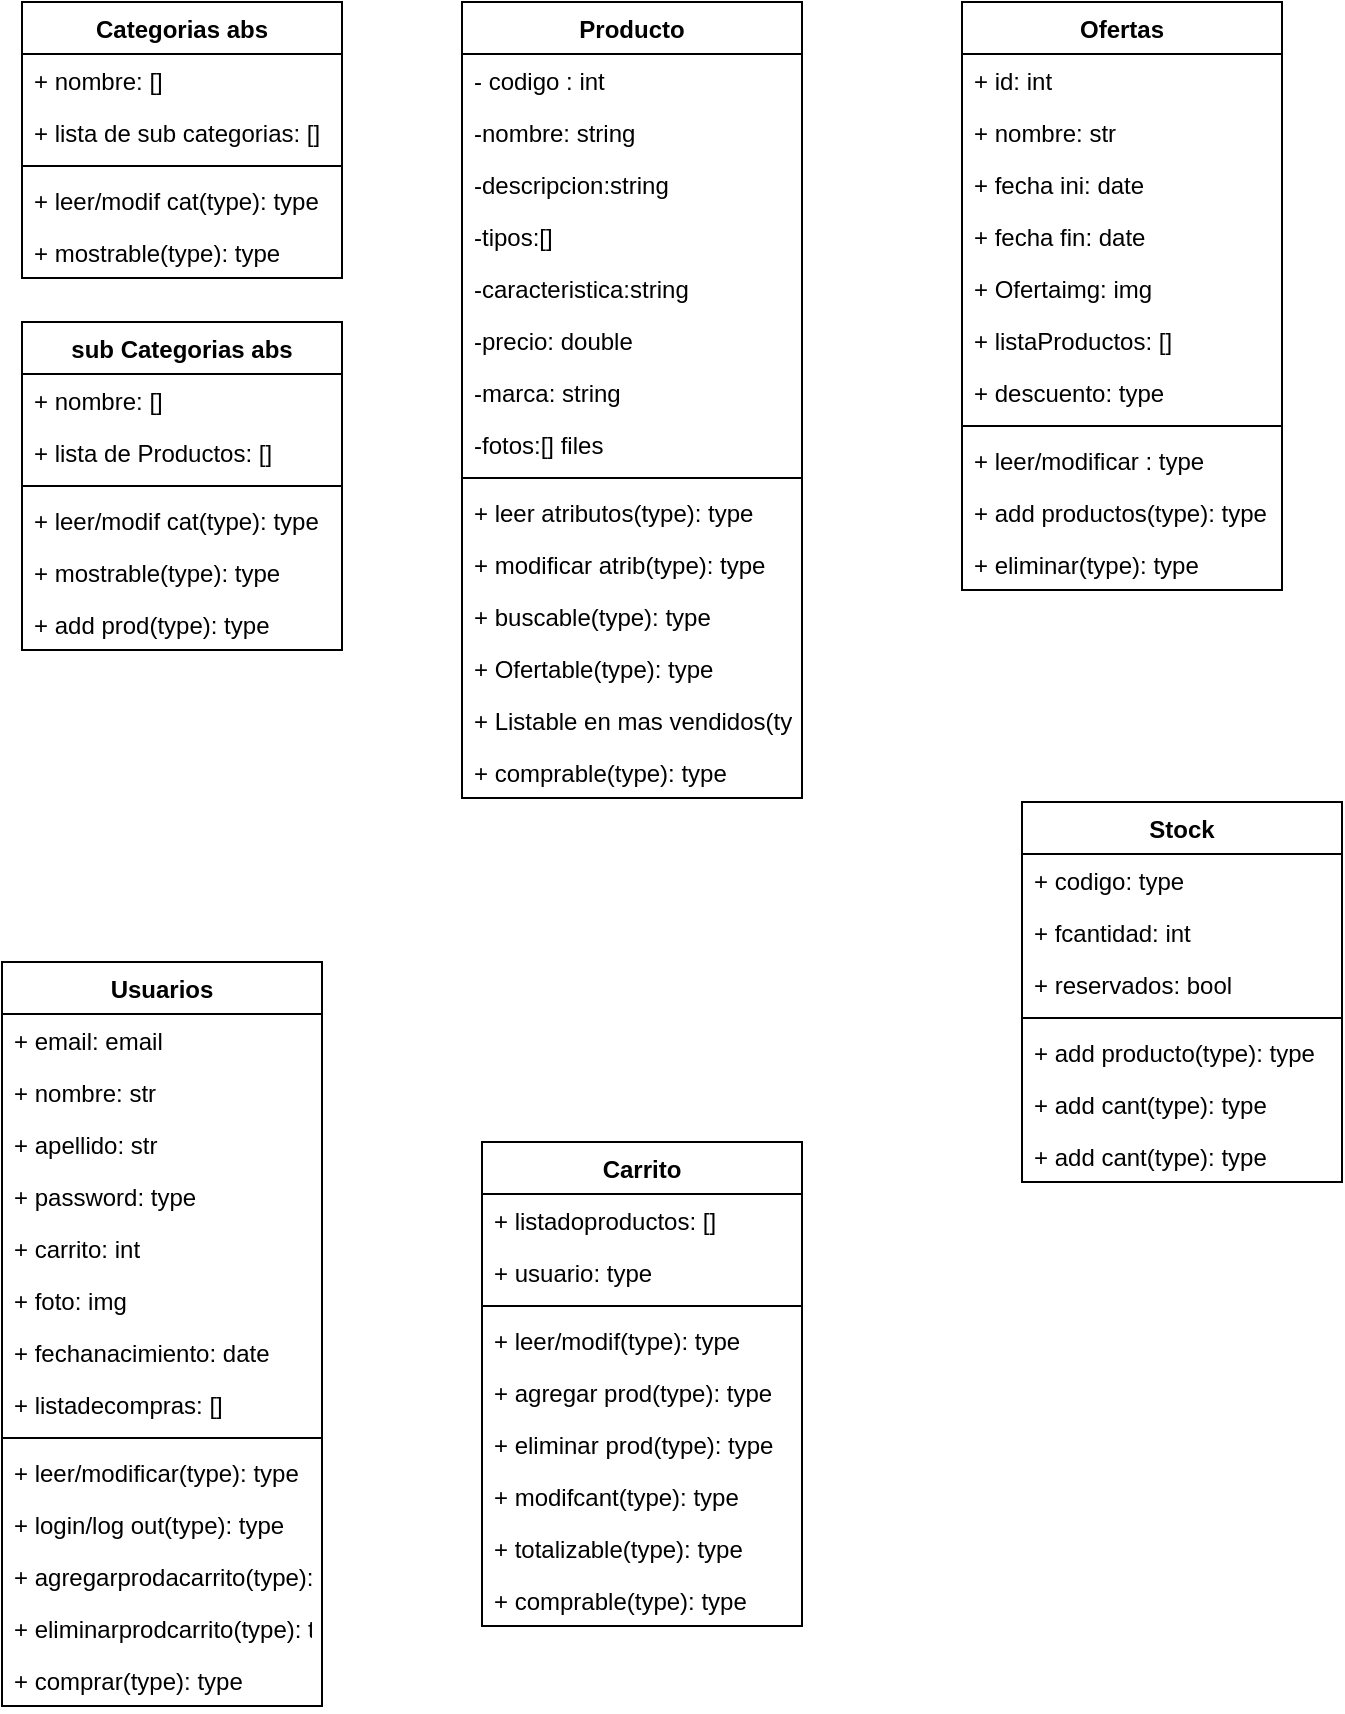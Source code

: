 <mxfile version="12.2.3" type="device" pages="1"><diagram id="dtzy3w71WSQy0qnYDTJy" name="Page-1"><mxGraphModel dx="853" dy="472" grid="1" gridSize="10" guides="1" tooltips="1" connect="1" arrows="1" fold="1" page="1" pageScale="1" pageWidth="827" pageHeight="1169" math="0" shadow="0"><root><mxCell id="0"/><mxCell id="1" parent="0"/><mxCell id="f2oqgmSejo91vDhCPRmx-1" value="Producto" style="swimlane;fontStyle=1;align=center;verticalAlign=top;childLayout=stackLayout;horizontal=1;startSize=26;horizontalStack=0;resizeParent=1;resizeParentMax=0;resizeLast=0;collapsible=1;marginBottom=0;" vertex="1" parent="1"><mxGeometry x="290" y="110" width="170" height="398" as="geometry"><mxRectangle x="290" y="110" width="80" height="26" as="alternateBounds"/></mxGeometry></mxCell><mxCell id="f2oqgmSejo91vDhCPRmx-2" value="- codigo : int" style="text;strokeColor=none;fillColor=none;align=left;verticalAlign=top;spacingLeft=4;spacingRight=4;overflow=hidden;rotatable=0;points=[[0,0.5],[1,0.5]];portConstraint=eastwest;" vertex="1" parent="f2oqgmSejo91vDhCPRmx-1"><mxGeometry y="26" width="170" height="26" as="geometry"/></mxCell><mxCell id="f2oqgmSejo91vDhCPRmx-6" value="-nombre: string" style="text;strokeColor=none;fillColor=none;align=left;verticalAlign=top;spacingLeft=4;spacingRight=4;overflow=hidden;rotatable=0;points=[[0,0.5],[1,0.5]];portConstraint=eastwest;" vertex="1" parent="f2oqgmSejo91vDhCPRmx-1"><mxGeometry y="52" width="170" height="26" as="geometry"/></mxCell><mxCell id="f2oqgmSejo91vDhCPRmx-8" value="-descripcion:string" style="text;strokeColor=none;fillColor=none;align=left;verticalAlign=top;spacingLeft=4;spacingRight=4;overflow=hidden;rotatable=0;points=[[0,0.5],[1,0.5]];portConstraint=eastwest;" vertex="1" parent="f2oqgmSejo91vDhCPRmx-1"><mxGeometry y="78" width="170" height="26" as="geometry"/></mxCell><mxCell id="f2oqgmSejo91vDhCPRmx-12" value="-tipos:[]" style="text;strokeColor=none;fillColor=none;align=left;verticalAlign=top;spacingLeft=4;spacingRight=4;overflow=hidden;rotatable=0;points=[[0,0.5],[1,0.5]];portConstraint=eastwest;" vertex="1" parent="f2oqgmSejo91vDhCPRmx-1"><mxGeometry y="104" width="170" height="26" as="geometry"/></mxCell><mxCell id="f2oqgmSejo91vDhCPRmx-7" value="-caracteristica:string" style="text;strokeColor=none;fillColor=none;align=left;verticalAlign=top;spacingLeft=4;spacingRight=4;overflow=hidden;rotatable=0;points=[[0,0.5],[1,0.5]];portConstraint=eastwest;" vertex="1" parent="f2oqgmSejo91vDhCPRmx-1"><mxGeometry y="130" width="170" height="26" as="geometry"/></mxCell><mxCell id="f2oqgmSejo91vDhCPRmx-9" value="-precio: double" style="text;strokeColor=none;fillColor=none;align=left;verticalAlign=top;spacingLeft=4;spacingRight=4;overflow=hidden;rotatable=0;points=[[0,0.5],[1,0.5]];portConstraint=eastwest;" vertex="1" parent="f2oqgmSejo91vDhCPRmx-1"><mxGeometry y="156" width="170" height="26" as="geometry"/></mxCell><mxCell id="f2oqgmSejo91vDhCPRmx-10" value="-marca: string" style="text;strokeColor=none;fillColor=none;align=left;verticalAlign=top;spacingLeft=4;spacingRight=4;overflow=hidden;rotatable=0;points=[[0,0.5],[1,0.5]];portConstraint=eastwest;" vertex="1" parent="f2oqgmSejo91vDhCPRmx-1"><mxGeometry y="182" width="170" height="26" as="geometry"/></mxCell><mxCell id="f2oqgmSejo91vDhCPRmx-11" value="-fotos:[] files" style="text;strokeColor=none;fillColor=none;align=left;verticalAlign=top;spacingLeft=4;spacingRight=4;overflow=hidden;rotatable=0;points=[[0,0.5],[1,0.5]];portConstraint=eastwest;" vertex="1" parent="f2oqgmSejo91vDhCPRmx-1"><mxGeometry y="208" width="170" height="26" as="geometry"/></mxCell><mxCell id="f2oqgmSejo91vDhCPRmx-3" value="" style="line;strokeWidth=1;fillColor=none;align=left;verticalAlign=middle;spacingTop=-1;spacingLeft=3;spacingRight=3;rotatable=0;labelPosition=right;points=[];portConstraint=eastwest;" vertex="1" parent="f2oqgmSejo91vDhCPRmx-1"><mxGeometry y="234" width="170" height="8" as="geometry"/></mxCell><mxCell id="f2oqgmSejo91vDhCPRmx-4" value="+ leer atributos(type): type" style="text;strokeColor=none;fillColor=none;align=left;verticalAlign=top;spacingLeft=4;spacingRight=4;overflow=hidden;rotatable=0;points=[[0,0.5],[1,0.5]];portConstraint=eastwest;" vertex="1" parent="f2oqgmSejo91vDhCPRmx-1"><mxGeometry y="242" width="170" height="26" as="geometry"/></mxCell><mxCell id="f2oqgmSejo91vDhCPRmx-5" value="+ modificar atrib(type): type" style="text;strokeColor=none;fillColor=none;align=left;verticalAlign=top;spacingLeft=4;spacingRight=4;overflow=hidden;rotatable=0;points=[[0,0.5],[1,0.5]];portConstraint=eastwest;" vertex="1" parent="f2oqgmSejo91vDhCPRmx-1"><mxGeometry y="268" width="170" height="26" as="geometry"/></mxCell><mxCell id="f2oqgmSejo91vDhCPRmx-13" value="+ buscable(type): type" style="text;strokeColor=none;fillColor=none;align=left;verticalAlign=top;spacingLeft=4;spacingRight=4;overflow=hidden;rotatable=0;points=[[0,0.5],[1,0.5]];portConstraint=eastwest;" vertex="1" parent="f2oqgmSejo91vDhCPRmx-1"><mxGeometry y="294" width="170" height="26" as="geometry"/></mxCell><mxCell id="f2oqgmSejo91vDhCPRmx-14" value="+ Ofertable(type): type" style="text;strokeColor=none;fillColor=none;align=left;verticalAlign=top;spacingLeft=4;spacingRight=4;overflow=hidden;rotatable=0;points=[[0,0.5],[1,0.5]];portConstraint=eastwest;" vertex="1" parent="f2oqgmSejo91vDhCPRmx-1"><mxGeometry y="320" width="170" height="26" as="geometry"/></mxCell><mxCell id="f2oqgmSejo91vDhCPRmx-15" value="+ Listable en mas vendidos(type): type" style="text;strokeColor=none;fillColor=none;align=left;verticalAlign=top;spacingLeft=4;spacingRight=4;overflow=hidden;rotatable=0;points=[[0,0.5],[1,0.5]];portConstraint=eastwest;" vertex="1" parent="f2oqgmSejo91vDhCPRmx-1"><mxGeometry y="346" width="170" height="26" as="geometry"/></mxCell><mxCell id="f2oqgmSejo91vDhCPRmx-59" value="+ comprable(type): type" style="text;strokeColor=none;fillColor=none;align=left;verticalAlign=top;spacingLeft=4;spacingRight=4;overflow=hidden;rotatable=0;points=[[0,0.5],[1,0.5]];portConstraint=eastwest;" vertex="1" parent="f2oqgmSejo91vDhCPRmx-1"><mxGeometry y="372" width="170" height="26" as="geometry"/></mxCell><mxCell id="f2oqgmSejo91vDhCPRmx-16" value="Ofertas" style="swimlane;fontStyle=1;align=center;verticalAlign=top;childLayout=stackLayout;horizontal=1;startSize=26;horizontalStack=0;resizeParent=1;resizeParentMax=0;resizeLast=0;collapsible=1;marginBottom=0;" vertex="1" parent="1"><mxGeometry x="540" y="110" width="160" height="294" as="geometry"/></mxCell><mxCell id="f2oqgmSejo91vDhCPRmx-21" value="+ id: int" style="text;strokeColor=none;fillColor=none;align=left;verticalAlign=top;spacingLeft=4;spacingRight=4;overflow=hidden;rotatable=0;points=[[0,0.5],[1,0.5]];portConstraint=eastwest;" vertex="1" parent="f2oqgmSejo91vDhCPRmx-16"><mxGeometry y="26" width="160" height="26" as="geometry"/></mxCell><mxCell id="f2oqgmSejo91vDhCPRmx-20" value="+ nombre: str" style="text;strokeColor=none;fillColor=none;align=left;verticalAlign=top;spacingLeft=4;spacingRight=4;overflow=hidden;rotatable=0;points=[[0,0.5],[1,0.5]];portConstraint=eastwest;" vertex="1" parent="f2oqgmSejo91vDhCPRmx-16"><mxGeometry y="52" width="160" height="26" as="geometry"/></mxCell><mxCell id="f2oqgmSejo91vDhCPRmx-22" value="+ fecha ini: date" style="text;strokeColor=none;fillColor=none;align=left;verticalAlign=top;spacingLeft=4;spacingRight=4;overflow=hidden;rotatable=0;points=[[0,0.5],[1,0.5]];portConstraint=eastwest;" vertex="1" parent="f2oqgmSejo91vDhCPRmx-16"><mxGeometry y="78" width="160" height="26" as="geometry"/></mxCell><mxCell id="f2oqgmSejo91vDhCPRmx-17" value="+ fecha fin: date" style="text;strokeColor=none;fillColor=none;align=left;verticalAlign=top;spacingLeft=4;spacingRight=4;overflow=hidden;rotatable=0;points=[[0,0.5],[1,0.5]];portConstraint=eastwest;" vertex="1" parent="f2oqgmSejo91vDhCPRmx-16"><mxGeometry y="104" width="160" height="26" as="geometry"/></mxCell><mxCell id="f2oqgmSejo91vDhCPRmx-24" value="+ Ofertaimg: img" style="text;strokeColor=none;fillColor=none;align=left;verticalAlign=top;spacingLeft=4;spacingRight=4;overflow=hidden;rotatable=0;points=[[0,0.5],[1,0.5]];portConstraint=eastwest;" vertex="1" parent="f2oqgmSejo91vDhCPRmx-16"><mxGeometry y="130" width="160" height="26" as="geometry"/></mxCell><mxCell id="f2oqgmSejo91vDhCPRmx-25" value="+ listaProductos: []" style="text;strokeColor=none;fillColor=none;align=left;verticalAlign=top;spacingLeft=4;spacingRight=4;overflow=hidden;rotatable=0;points=[[0,0.5],[1,0.5]];portConstraint=eastwest;" vertex="1" parent="f2oqgmSejo91vDhCPRmx-16"><mxGeometry y="156" width="160" height="26" as="geometry"/></mxCell><mxCell id="f2oqgmSejo91vDhCPRmx-26" value="+ descuento: type" style="text;strokeColor=none;fillColor=none;align=left;verticalAlign=top;spacingLeft=4;spacingRight=4;overflow=hidden;rotatable=0;points=[[0,0.5],[1,0.5]];portConstraint=eastwest;" vertex="1" parent="f2oqgmSejo91vDhCPRmx-16"><mxGeometry y="182" width="160" height="26" as="geometry"/></mxCell><mxCell id="f2oqgmSejo91vDhCPRmx-18" value="" style="line;strokeWidth=1;fillColor=none;align=left;verticalAlign=middle;spacingTop=-1;spacingLeft=3;spacingRight=3;rotatable=0;labelPosition=right;points=[];portConstraint=eastwest;" vertex="1" parent="f2oqgmSejo91vDhCPRmx-16"><mxGeometry y="208" width="160" height="8" as="geometry"/></mxCell><mxCell id="f2oqgmSejo91vDhCPRmx-19" value="+ leer/modificar : type" style="text;strokeColor=none;fillColor=none;align=left;verticalAlign=top;spacingLeft=4;spacingRight=4;overflow=hidden;rotatable=0;points=[[0,0.5],[1,0.5]];portConstraint=eastwest;" vertex="1" parent="f2oqgmSejo91vDhCPRmx-16"><mxGeometry y="216" width="160" height="26" as="geometry"/></mxCell><mxCell id="f2oqgmSejo91vDhCPRmx-23" value="+ add productos(type): type" style="text;strokeColor=none;fillColor=none;align=left;verticalAlign=top;spacingLeft=4;spacingRight=4;overflow=hidden;rotatable=0;points=[[0,0.5],[1,0.5]];portConstraint=eastwest;" vertex="1" parent="f2oqgmSejo91vDhCPRmx-16"><mxGeometry y="242" width="160" height="26" as="geometry"/></mxCell><mxCell id="f2oqgmSejo91vDhCPRmx-27" value="+ eliminar(type): type" style="text;strokeColor=none;fillColor=none;align=left;verticalAlign=top;spacingLeft=4;spacingRight=4;overflow=hidden;rotatable=0;points=[[0,0.5],[1,0.5]];portConstraint=eastwest;" vertex="1" parent="f2oqgmSejo91vDhCPRmx-16"><mxGeometry y="268" width="160" height="26" as="geometry"/></mxCell><mxCell id="f2oqgmSejo91vDhCPRmx-28" value="Stock" style="swimlane;fontStyle=1;align=center;verticalAlign=top;childLayout=stackLayout;horizontal=1;startSize=26;horizontalStack=0;resizeParent=1;resizeParentMax=0;resizeLast=0;collapsible=1;marginBottom=0;" vertex="1" parent="1"><mxGeometry x="570" y="510" width="160" height="190" as="geometry"/></mxCell><mxCell id="f2oqgmSejo91vDhCPRmx-29" value="+ codigo: type" style="text;strokeColor=none;fillColor=none;align=left;verticalAlign=top;spacingLeft=4;spacingRight=4;overflow=hidden;rotatable=0;points=[[0,0.5],[1,0.5]];portConstraint=eastwest;" vertex="1" parent="f2oqgmSejo91vDhCPRmx-28"><mxGeometry y="26" width="160" height="26" as="geometry"/></mxCell><mxCell id="f2oqgmSejo91vDhCPRmx-33" value="+ fcantidad: int" style="text;strokeColor=none;fillColor=none;align=left;verticalAlign=top;spacingLeft=4;spacingRight=4;overflow=hidden;rotatable=0;points=[[0,0.5],[1,0.5]];portConstraint=eastwest;" vertex="1" parent="f2oqgmSejo91vDhCPRmx-28"><mxGeometry y="52" width="160" height="26" as="geometry"/></mxCell><mxCell id="f2oqgmSejo91vDhCPRmx-34" value="+ reservados: bool" style="text;strokeColor=none;fillColor=none;align=left;verticalAlign=top;spacingLeft=4;spacingRight=4;overflow=hidden;rotatable=0;points=[[0,0.5],[1,0.5]];portConstraint=eastwest;" vertex="1" parent="f2oqgmSejo91vDhCPRmx-28"><mxGeometry y="78" width="160" height="26" as="geometry"/></mxCell><mxCell id="f2oqgmSejo91vDhCPRmx-30" value="" style="line;strokeWidth=1;fillColor=none;align=left;verticalAlign=middle;spacingTop=-1;spacingLeft=3;spacingRight=3;rotatable=0;labelPosition=right;points=[];portConstraint=eastwest;" vertex="1" parent="f2oqgmSejo91vDhCPRmx-28"><mxGeometry y="104" width="160" height="8" as="geometry"/></mxCell><mxCell id="f2oqgmSejo91vDhCPRmx-31" value="+ add producto(type): type" style="text;strokeColor=none;fillColor=none;align=left;verticalAlign=top;spacingLeft=4;spacingRight=4;overflow=hidden;rotatable=0;points=[[0,0.5],[1,0.5]];portConstraint=eastwest;" vertex="1" parent="f2oqgmSejo91vDhCPRmx-28"><mxGeometry y="112" width="160" height="26" as="geometry"/></mxCell><mxCell id="f2oqgmSejo91vDhCPRmx-36" value="+ add cant(type): type" style="text;strokeColor=none;fillColor=none;align=left;verticalAlign=top;spacingLeft=4;spacingRight=4;overflow=hidden;rotatable=0;points=[[0,0.5],[1,0.5]];portConstraint=eastwest;" vertex="1" parent="f2oqgmSejo91vDhCPRmx-28"><mxGeometry y="138" width="160" height="26" as="geometry"/></mxCell><mxCell id="f2oqgmSejo91vDhCPRmx-37" value="+ add cant(type): type" style="text;strokeColor=none;fillColor=none;align=left;verticalAlign=top;spacingLeft=4;spacingRight=4;overflow=hidden;rotatable=0;points=[[0,0.5],[1,0.5]];portConstraint=eastwest;" vertex="1" parent="f2oqgmSejo91vDhCPRmx-28"><mxGeometry y="164" width="160" height="26" as="geometry"/></mxCell><mxCell id="f2oqgmSejo91vDhCPRmx-38" value="Usuarios" style="swimlane;fontStyle=1;align=center;verticalAlign=top;childLayout=stackLayout;horizontal=1;startSize=26;horizontalStack=0;resizeParent=1;resizeParentMax=0;resizeLast=0;collapsible=1;marginBottom=0;" vertex="1" parent="1"><mxGeometry x="60" y="590" width="160" height="372" as="geometry"/></mxCell><mxCell id="f2oqgmSejo91vDhCPRmx-39" value="+ email: email" style="text;strokeColor=none;fillColor=none;align=left;verticalAlign=top;spacingLeft=4;spacingRight=4;overflow=hidden;rotatable=0;points=[[0,0.5],[1,0.5]];portConstraint=eastwest;" vertex="1" parent="f2oqgmSejo91vDhCPRmx-38"><mxGeometry y="26" width="160" height="26" as="geometry"/></mxCell><mxCell id="f2oqgmSejo91vDhCPRmx-43" value="+ nombre: str" style="text;strokeColor=none;fillColor=none;align=left;verticalAlign=top;spacingLeft=4;spacingRight=4;overflow=hidden;rotatable=0;points=[[0,0.5],[1,0.5]];portConstraint=eastwest;" vertex="1" parent="f2oqgmSejo91vDhCPRmx-38"><mxGeometry y="52" width="160" height="26" as="geometry"/></mxCell><mxCell id="f2oqgmSejo91vDhCPRmx-44" value="+ apellido: str" style="text;strokeColor=none;fillColor=none;align=left;verticalAlign=top;spacingLeft=4;spacingRight=4;overflow=hidden;rotatable=0;points=[[0,0.5],[1,0.5]];portConstraint=eastwest;" vertex="1" parent="f2oqgmSejo91vDhCPRmx-38"><mxGeometry y="78" width="160" height="26" as="geometry"/></mxCell><mxCell id="f2oqgmSejo91vDhCPRmx-45" value="+ password: type" style="text;strokeColor=none;fillColor=none;align=left;verticalAlign=top;spacingLeft=4;spacingRight=4;overflow=hidden;rotatable=0;points=[[0,0.5],[1,0.5]];portConstraint=eastwest;" vertex="1" parent="f2oqgmSejo91vDhCPRmx-38"><mxGeometry y="104" width="160" height="26" as="geometry"/></mxCell><mxCell id="f2oqgmSejo91vDhCPRmx-42" value="+ carrito: int&#10;" style="text;strokeColor=none;fillColor=none;align=left;verticalAlign=top;spacingLeft=4;spacingRight=4;overflow=hidden;rotatable=0;points=[[0,0.5],[1,0.5]];portConstraint=eastwest;" vertex="1" parent="f2oqgmSejo91vDhCPRmx-38"><mxGeometry y="130" width="160" height="26" as="geometry"/></mxCell><mxCell id="f2oqgmSejo91vDhCPRmx-46" value="+ foto: img" style="text;strokeColor=none;fillColor=none;align=left;verticalAlign=top;spacingLeft=4;spacingRight=4;overflow=hidden;rotatable=0;points=[[0,0.5],[1,0.5]];portConstraint=eastwest;" vertex="1" parent="f2oqgmSejo91vDhCPRmx-38"><mxGeometry y="156" width="160" height="26" as="geometry"/></mxCell><mxCell id="f2oqgmSejo91vDhCPRmx-47" value="+ fechanacimiento: date" style="text;strokeColor=none;fillColor=none;align=left;verticalAlign=top;spacingLeft=4;spacingRight=4;overflow=hidden;rotatable=0;points=[[0,0.5],[1,0.5]];portConstraint=eastwest;" vertex="1" parent="f2oqgmSejo91vDhCPRmx-38"><mxGeometry y="182" width="160" height="26" as="geometry"/></mxCell><mxCell id="f2oqgmSejo91vDhCPRmx-48" value="+ listadecompras: []" style="text;strokeColor=none;fillColor=none;align=left;verticalAlign=top;spacingLeft=4;spacingRight=4;overflow=hidden;rotatable=0;points=[[0,0.5],[1,0.5]];portConstraint=eastwest;" vertex="1" parent="f2oqgmSejo91vDhCPRmx-38"><mxGeometry y="208" width="160" height="26" as="geometry"/></mxCell><mxCell id="f2oqgmSejo91vDhCPRmx-40" value="" style="line;strokeWidth=1;fillColor=none;align=left;verticalAlign=middle;spacingTop=-1;spacingLeft=3;spacingRight=3;rotatable=0;labelPosition=right;points=[];portConstraint=eastwest;" vertex="1" parent="f2oqgmSejo91vDhCPRmx-38"><mxGeometry y="234" width="160" height="8" as="geometry"/></mxCell><mxCell id="f2oqgmSejo91vDhCPRmx-41" value="+ leer/modificar(type): type" style="text;strokeColor=none;fillColor=none;align=left;verticalAlign=top;spacingLeft=4;spacingRight=4;overflow=hidden;rotatable=0;points=[[0,0.5],[1,0.5]];portConstraint=eastwest;" vertex="1" parent="f2oqgmSejo91vDhCPRmx-38"><mxGeometry y="242" width="160" height="26" as="geometry"/></mxCell><mxCell id="f2oqgmSejo91vDhCPRmx-49" value="+ login/log out(type): type" style="text;strokeColor=none;fillColor=none;align=left;verticalAlign=top;spacingLeft=4;spacingRight=4;overflow=hidden;rotatable=0;points=[[0,0.5],[1,0.5]];portConstraint=eastwest;" vertex="1" parent="f2oqgmSejo91vDhCPRmx-38"><mxGeometry y="268" width="160" height="26" as="geometry"/></mxCell><mxCell id="f2oqgmSejo91vDhCPRmx-50" value="+ agregarprodacarrito(type): type" style="text;strokeColor=none;fillColor=none;align=left;verticalAlign=top;spacingLeft=4;spacingRight=4;overflow=hidden;rotatable=0;points=[[0,0.5],[1,0.5]];portConstraint=eastwest;" vertex="1" parent="f2oqgmSejo91vDhCPRmx-38"><mxGeometry y="294" width="160" height="26" as="geometry"/></mxCell><mxCell id="f2oqgmSejo91vDhCPRmx-52" value="+ eliminarprodcarrito(type): type" style="text;strokeColor=none;fillColor=none;align=left;verticalAlign=top;spacingLeft=4;spacingRight=4;overflow=hidden;rotatable=0;points=[[0,0.5],[1,0.5]];portConstraint=eastwest;" vertex="1" parent="f2oqgmSejo91vDhCPRmx-38"><mxGeometry y="320" width="160" height="26" as="geometry"/></mxCell><mxCell id="f2oqgmSejo91vDhCPRmx-51" value="+ comprar(type): type" style="text;strokeColor=none;fillColor=none;align=left;verticalAlign=top;spacingLeft=4;spacingRight=4;overflow=hidden;rotatable=0;points=[[0,0.5],[1,0.5]];portConstraint=eastwest;" vertex="1" parent="f2oqgmSejo91vDhCPRmx-38"><mxGeometry y="346" width="160" height="26" as="geometry"/></mxCell><mxCell id="f2oqgmSejo91vDhCPRmx-53" value="Carrito" style="swimlane;fontStyle=1;align=center;verticalAlign=top;childLayout=stackLayout;horizontal=1;startSize=26;horizontalStack=0;resizeParent=1;resizeParentMax=0;resizeLast=0;collapsible=1;marginBottom=0;" vertex="1" parent="1"><mxGeometry x="300" y="680" width="160" height="242" as="geometry"/></mxCell><mxCell id="f2oqgmSejo91vDhCPRmx-54" value="+ listadoproductos: []" style="text;strokeColor=none;fillColor=none;align=left;verticalAlign=top;spacingLeft=4;spacingRight=4;overflow=hidden;rotatable=0;points=[[0,0.5],[1,0.5]];portConstraint=eastwest;" vertex="1" parent="f2oqgmSejo91vDhCPRmx-53"><mxGeometry y="26" width="160" height="26" as="geometry"/></mxCell><mxCell id="f2oqgmSejo91vDhCPRmx-57" value="+ usuario: type" style="text;strokeColor=none;fillColor=none;align=left;verticalAlign=top;spacingLeft=4;spacingRight=4;overflow=hidden;rotatable=0;points=[[0,0.5],[1,0.5]];portConstraint=eastwest;" vertex="1" parent="f2oqgmSejo91vDhCPRmx-53"><mxGeometry y="52" width="160" height="26" as="geometry"/></mxCell><mxCell id="f2oqgmSejo91vDhCPRmx-55" value="" style="line;strokeWidth=1;fillColor=none;align=left;verticalAlign=middle;spacingTop=-1;spacingLeft=3;spacingRight=3;rotatable=0;labelPosition=right;points=[];portConstraint=eastwest;" vertex="1" parent="f2oqgmSejo91vDhCPRmx-53"><mxGeometry y="78" width="160" height="8" as="geometry"/></mxCell><mxCell id="f2oqgmSejo91vDhCPRmx-56" value="+ leer/modif(type): type" style="text;strokeColor=none;fillColor=none;align=left;verticalAlign=top;spacingLeft=4;spacingRight=4;overflow=hidden;rotatable=0;points=[[0,0.5],[1,0.5]];portConstraint=eastwest;" vertex="1" parent="f2oqgmSejo91vDhCPRmx-53"><mxGeometry y="86" width="160" height="26" as="geometry"/></mxCell><mxCell id="f2oqgmSejo91vDhCPRmx-60" value="+ agregar prod(type): type" style="text;strokeColor=none;fillColor=none;align=left;verticalAlign=top;spacingLeft=4;spacingRight=4;overflow=hidden;rotatable=0;points=[[0,0.5],[1,0.5]];portConstraint=eastwest;" vertex="1" parent="f2oqgmSejo91vDhCPRmx-53"><mxGeometry y="112" width="160" height="26" as="geometry"/></mxCell><mxCell id="f2oqgmSejo91vDhCPRmx-61" value="+ eliminar prod(type): type" style="text;strokeColor=none;fillColor=none;align=left;verticalAlign=top;spacingLeft=4;spacingRight=4;overflow=hidden;rotatable=0;points=[[0,0.5],[1,0.5]];portConstraint=eastwest;" vertex="1" parent="f2oqgmSejo91vDhCPRmx-53"><mxGeometry y="138" width="160" height="26" as="geometry"/></mxCell><mxCell id="f2oqgmSejo91vDhCPRmx-62" value="+ modifcant(type): type" style="text;strokeColor=none;fillColor=none;align=left;verticalAlign=top;spacingLeft=4;spacingRight=4;overflow=hidden;rotatable=0;points=[[0,0.5],[1,0.5]];portConstraint=eastwest;" vertex="1" parent="f2oqgmSejo91vDhCPRmx-53"><mxGeometry y="164" width="160" height="26" as="geometry"/></mxCell><mxCell id="f2oqgmSejo91vDhCPRmx-63" value="+ totalizable(type): type" style="text;strokeColor=none;fillColor=none;align=left;verticalAlign=top;spacingLeft=4;spacingRight=4;overflow=hidden;rotatable=0;points=[[0,0.5],[1,0.5]];portConstraint=eastwest;" vertex="1" parent="f2oqgmSejo91vDhCPRmx-53"><mxGeometry y="190" width="160" height="26" as="geometry"/></mxCell><mxCell id="f2oqgmSejo91vDhCPRmx-64" value="+ comprable(type): type" style="text;strokeColor=none;fillColor=none;align=left;verticalAlign=top;spacingLeft=4;spacingRight=4;overflow=hidden;rotatable=0;points=[[0,0.5],[1,0.5]];portConstraint=eastwest;" vertex="1" parent="f2oqgmSejo91vDhCPRmx-53"><mxGeometry y="216" width="160" height="26" as="geometry"/></mxCell><mxCell id="f2oqgmSejo91vDhCPRmx-65" value="Categorias abs" style="swimlane;fontStyle=1;align=center;verticalAlign=top;childLayout=stackLayout;horizontal=1;startSize=26;horizontalStack=0;resizeParent=1;resizeParentMax=0;resizeLast=0;collapsible=1;marginBottom=0;" vertex="1" parent="1"><mxGeometry x="70" y="110" width="160" height="138" as="geometry"/></mxCell><mxCell id="f2oqgmSejo91vDhCPRmx-66" value="+ nombre: []" style="text;strokeColor=none;fillColor=none;align=left;verticalAlign=top;spacingLeft=4;spacingRight=4;overflow=hidden;rotatable=0;points=[[0,0.5],[1,0.5]];portConstraint=eastwest;" vertex="1" parent="f2oqgmSejo91vDhCPRmx-65"><mxGeometry y="26" width="160" height="26" as="geometry"/></mxCell><mxCell id="f2oqgmSejo91vDhCPRmx-70" value="+ lista de sub categorias: []" style="text;strokeColor=none;fillColor=none;align=left;verticalAlign=top;spacingLeft=4;spacingRight=4;overflow=hidden;rotatable=0;points=[[0,0.5],[1,0.5]];portConstraint=eastwest;" vertex="1" parent="f2oqgmSejo91vDhCPRmx-65"><mxGeometry y="52" width="160" height="26" as="geometry"/></mxCell><mxCell id="f2oqgmSejo91vDhCPRmx-67" value="" style="line;strokeWidth=1;fillColor=none;align=left;verticalAlign=middle;spacingTop=-1;spacingLeft=3;spacingRight=3;rotatable=0;labelPosition=right;points=[];portConstraint=eastwest;" vertex="1" parent="f2oqgmSejo91vDhCPRmx-65"><mxGeometry y="78" width="160" height="8" as="geometry"/></mxCell><mxCell id="f2oqgmSejo91vDhCPRmx-68" value="+ leer/modif cat(type): type" style="text;strokeColor=none;fillColor=none;align=left;verticalAlign=top;spacingLeft=4;spacingRight=4;overflow=hidden;rotatable=0;points=[[0,0.5],[1,0.5]];portConstraint=eastwest;" vertex="1" parent="f2oqgmSejo91vDhCPRmx-65"><mxGeometry y="86" width="160" height="26" as="geometry"/></mxCell><mxCell id="f2oqgmSejo91vDhCPRmx-69" value="+ mostrable(type): type" style="text;strokeColor=none;fillColor=none;align=left;verticalAlign=top;spacingLeft=4;spacingRight=4;overflow=hidden;rotatable=0;points=[[0,0.5],[1,0.5]];portConstraint=eastwest;" vertex="1" parent="f2oqgmSejo91vDhCPRmx-65"><mxGeometry y="112" width="160" height="26" as="geometry"/></mxCell><mxCell id="f2oqgmSejo91vDhCPRmx-71" value="sub Categorias abs" style="swimlane;fontStyle=1;align=center;verticalAlign=top;childLayout=stackLayout;horizontal=1;startSize=26;horizontalStack=0;resizeParent=1;resizeParentMax=0;resizeLast=0;collapsible=1;marginBottom=0;" vertex="1" parent="1"><mxGeometry x="70" y="270" width="160" height="164" as="geometry"/></mxCell><mxCell id="f2oqgmSejo91vDhCPRmx-72" value="+ nombre: []" style="text;strokeColor=none;fillColor=none;align=left;verticalAlign=top;spacingLeft=4;spacingRight=4;overflow=hidden;rotatable=0;points=[[0,0.5],[1,0.5]];portConstraint=eastwest;" vertex="1" parent="f2oqgmSejo91vDhCPRmx-71"><mxGeometry y="26" width="160" height="26" as="geometry"/></mxCell><mxCell id="f2oqgmSejo91vDhCPRmx-73" value="+ lista de Productos: []" style="text;strokeColor=none;fillColor=none;align=left;verticalAlign=top;spacingLeft=4;spacingRight=4;overflow=hidden;rotatable=0;points=[[0,0.5],[1,0.5]];portConstraint=eastwest;" vertex="1" parent="f2oqgmSejo91vDhCPRmx-71"><mxGeometry y="52" width="160" height="26" as="geometry"/></mxCell><mxCell id="f2oqgmSejo91vDhCPRmx-74" value="" style="line;strokeWidth=1;fillColor=none;align=left;verticalAlign=middle;spacingTop=-1;spacingLeft=3;spacingRight=3;rotatable=0;labelPosition=right;points=[];portConstraint=eastwest;" vertex="1" parent="f2oqgmSejo91vDhCPRmx-71"><mxGeometry y="78" width="160" height="8" as="geometry"/></mxCell><mxCell id="f2oqgmSejo91vDhCPRmx-75" value="+ leer/modif cat(type): type" style="text;strokeColor=none;fillColor=none;align=left;verticalAlign=top;spacingLeft=4;spacingRight=4;overflow=hidden;rotatable=0;points=[[0,0.5],[1,0.5]];portConstraint=eastwest;" vertex="1" parent="f2oqgmSejo91vDhCPRmx-71"><mxGeometry y="86" width="160" height="26" as="geometry"/></mxCell><mxCell id="f2oqgmSejo91vDhCPRmx-76" value="+ mostrable(type): type" style="text;strokeColor=none;fillColor=none;align=left;verticalAlign=top;spacingLeft=4;spacingRight=4;overflow=hidden;rotatable=0;points=[[0,0.5],[1,0.5]];portConstraint=eastwest;" vertex="1" parent="f2oqgmSejo91vDhCPRmx-71"><mxGeometry y="112" width="160" height="26" as="geometry"/></mxCell><mxCell id="f2oqgmSejo91vDhCPRmx-77" value="+ add prod(type): type" style="text;strokeColor=none;fillColor=none;align=left;verticalAlign=top;spacingLeft=4;spacingRight=4;overflow=hidden;rotatable=0;points=[[0,0.5],[1,0.5]];portConstraint=eastwest;" vertex="1" parent="f2oqgmSejo91vDhCPRmx-71"><mxGeometry y="138" width="160" height="26" as="geometry"/></mxCell></root></mxGraphModel></diagram></mxfile>